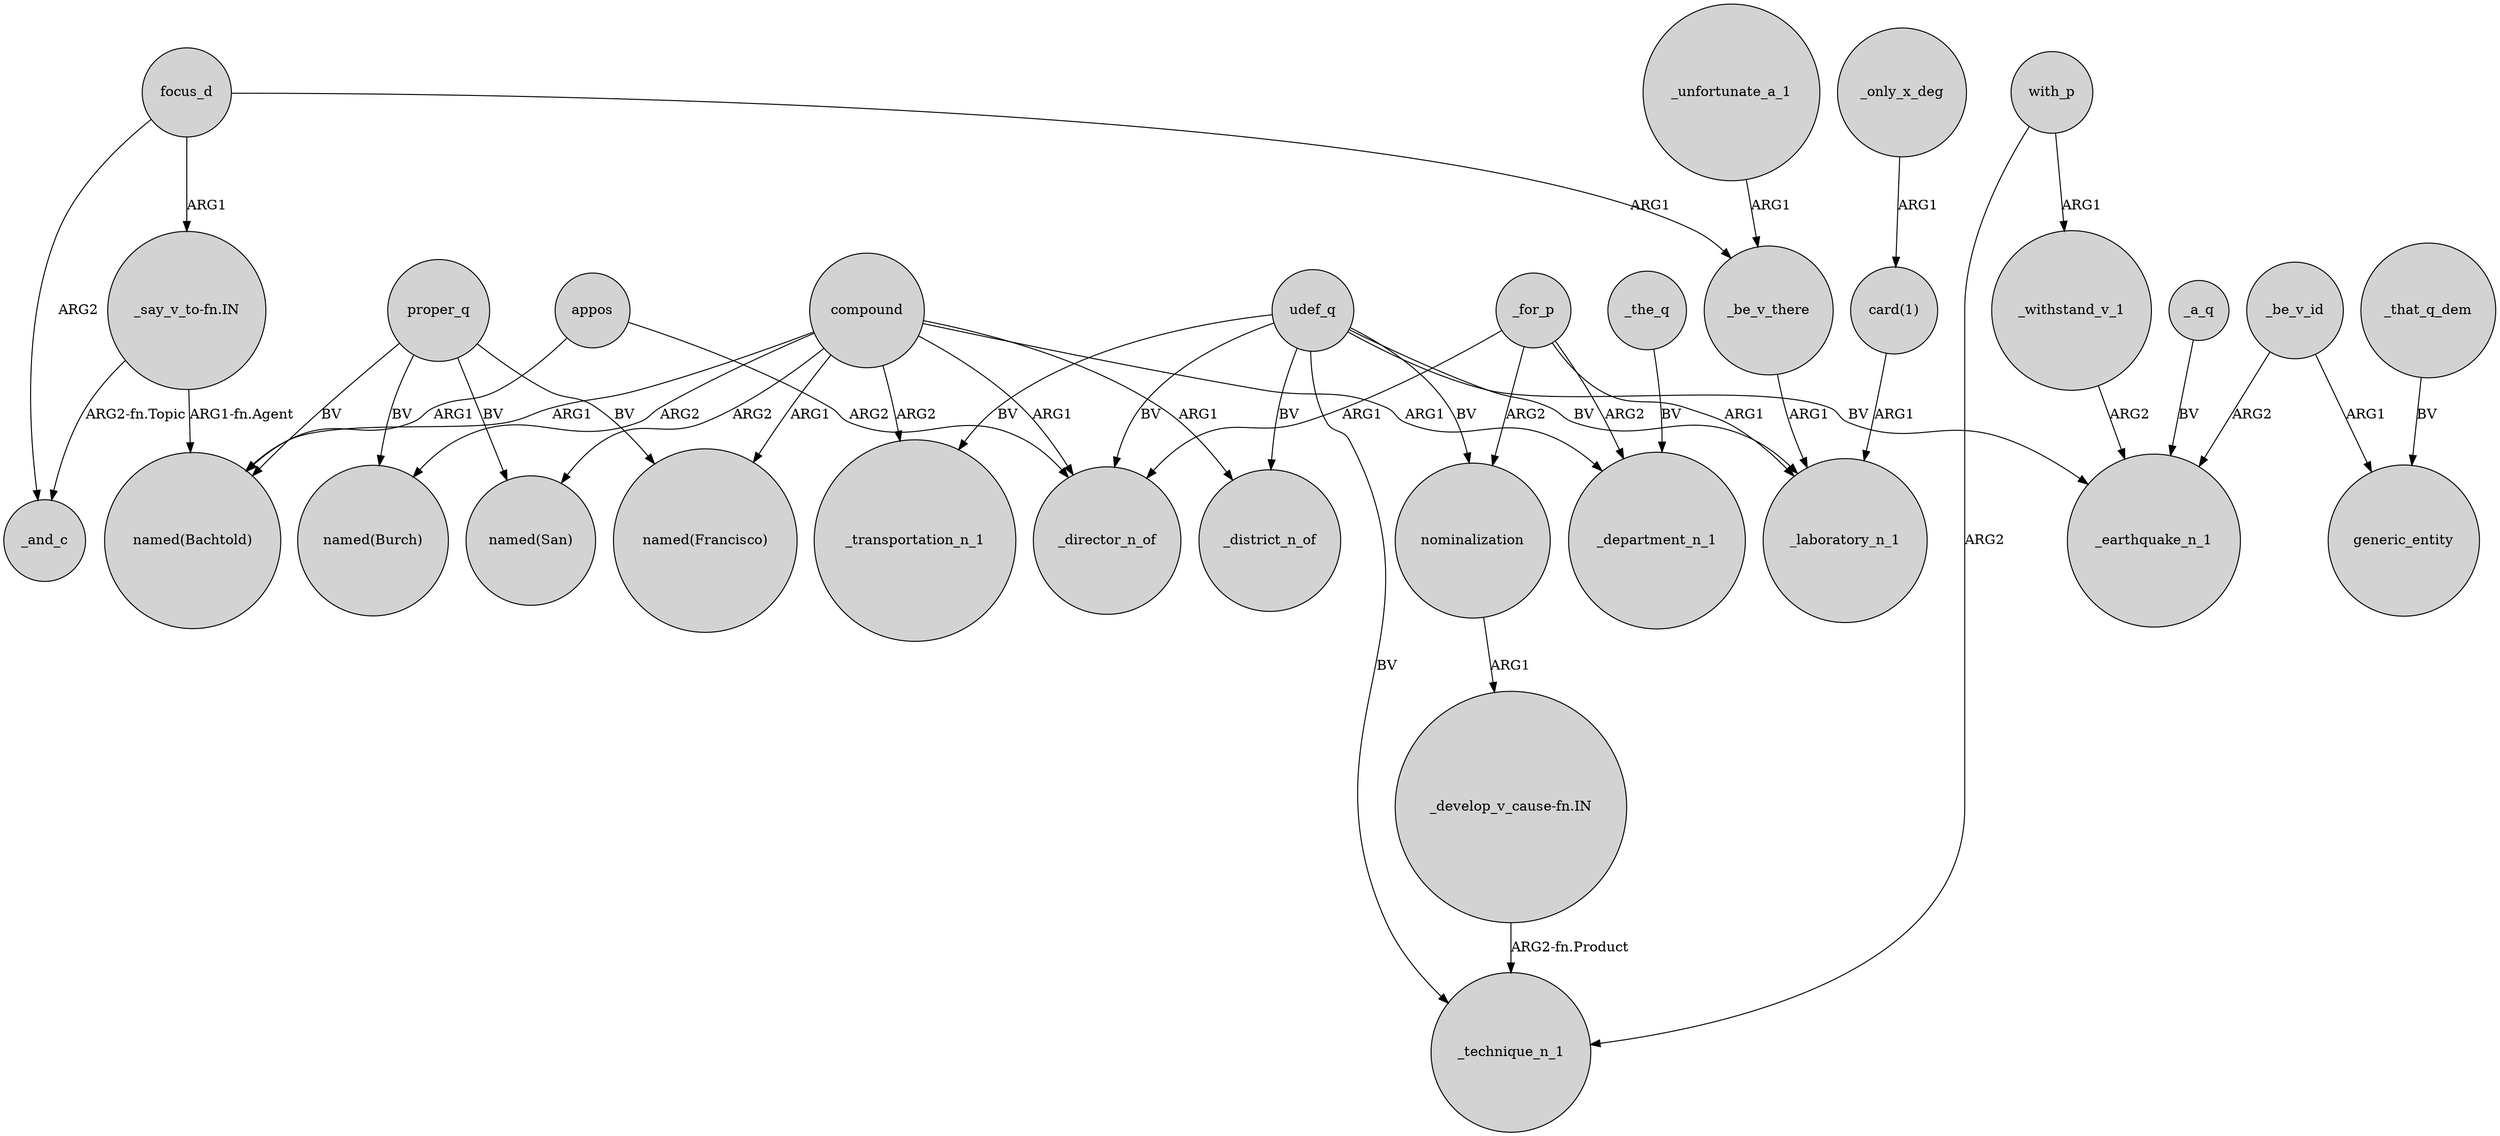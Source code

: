 digraph {
	node [shape=circle style=filled]
	"_say_v_to-fn.IN" -> "named(Bachtold)" [label="ARG1-fn.Agent"]
	"_develop_v_cause-fn.IN" -> _technique_n_1 [label="ARG2-fn.Product"]
	_only_x_deg -> "card(1)" [label=ARG1]
	udef_q -> _transportation_n_1 [label=BV]
	proper_q -> "named(Francisco)" [label=BV]
	_that_q_dem -> generic_entity [label=BV]
	compound -> "named(San)" [label=ARG2]
	with_p -> _technique_n_1 [label=ARG2]
	udef_q -> _laboratory_n_1 [label=BV]
	_for_p -> _director_n_of [label=ARG1]
	nominalization -> "_develop_v_cause-fn.IN" [label=ARG1]
	compound -> "named(Burch)" [label=ARG2]
	_for_p -> nominalization [label=ARG2]
	compound -> "named(Bachtold)" [label=ARG1]
	_withstand_v_1 -> _earthquake_n_1 [label=ARG2]
	compound -> _transportation_n_1 [label=ARG2]
	proper_q -> "named(Burch)" [label=BV]
	compound -> _department_n_1 [label=ARG1]
	udef_q -> _technique_n_1 [label=BV]
	_be_v_id -> generic_entity [label=ARG1]
	focus_d -> _and_c [label=ARG2]
	focus_d -> "_say_v_to-fn.IN" [label=ARG1]
	_be_v_id -> _earthquake_n_1 [label=ARG2]
	_the_q -> _department_n_1 [label=BV]
	_a_q -> _earthquake_n_1 [label=BV]
	with_p -> _withstand_v_1 [label=ARG1]
	_unfortunate_a_1 -> _be_v_there [label=ARG1]
	proper_q -> "named(Bachtold)" [label=BV]
	appos -> "named(Bachtold)" [label=ARG1]
	_for_p -> _department_n_1 [label=ARG2]
	"_say_v_to-fn.IN" -> _and_c [label="ARG2-fn.Topic"]
	compound -> "named(Francisco)" [label=ARG1]
	udef_q -> nominalization [label=BV]
	_be_v_there -> _laboratory_n_1 [label=ARG1]
	focus_d -> _be_v_there [label=ARG1]
	_for_p -> _laboratory_n_1 [label=ARG1]
	proper_q -> "named(San)" [label=BV]
	udef_q -> _district_n_of [label=BV]
	compound -> _district_n_of [label=ARG1]
	compound -> _director_n_of [label=ARG1]
	appos -> _director_n_of [label=ARG2]
	udef_q -> _director_n_of [label=BV]
	"card(1)" -> _laboratory_n_1 [label=ARG1]
	udef_q -> _earthquake_n_1 [label=BV]
}
